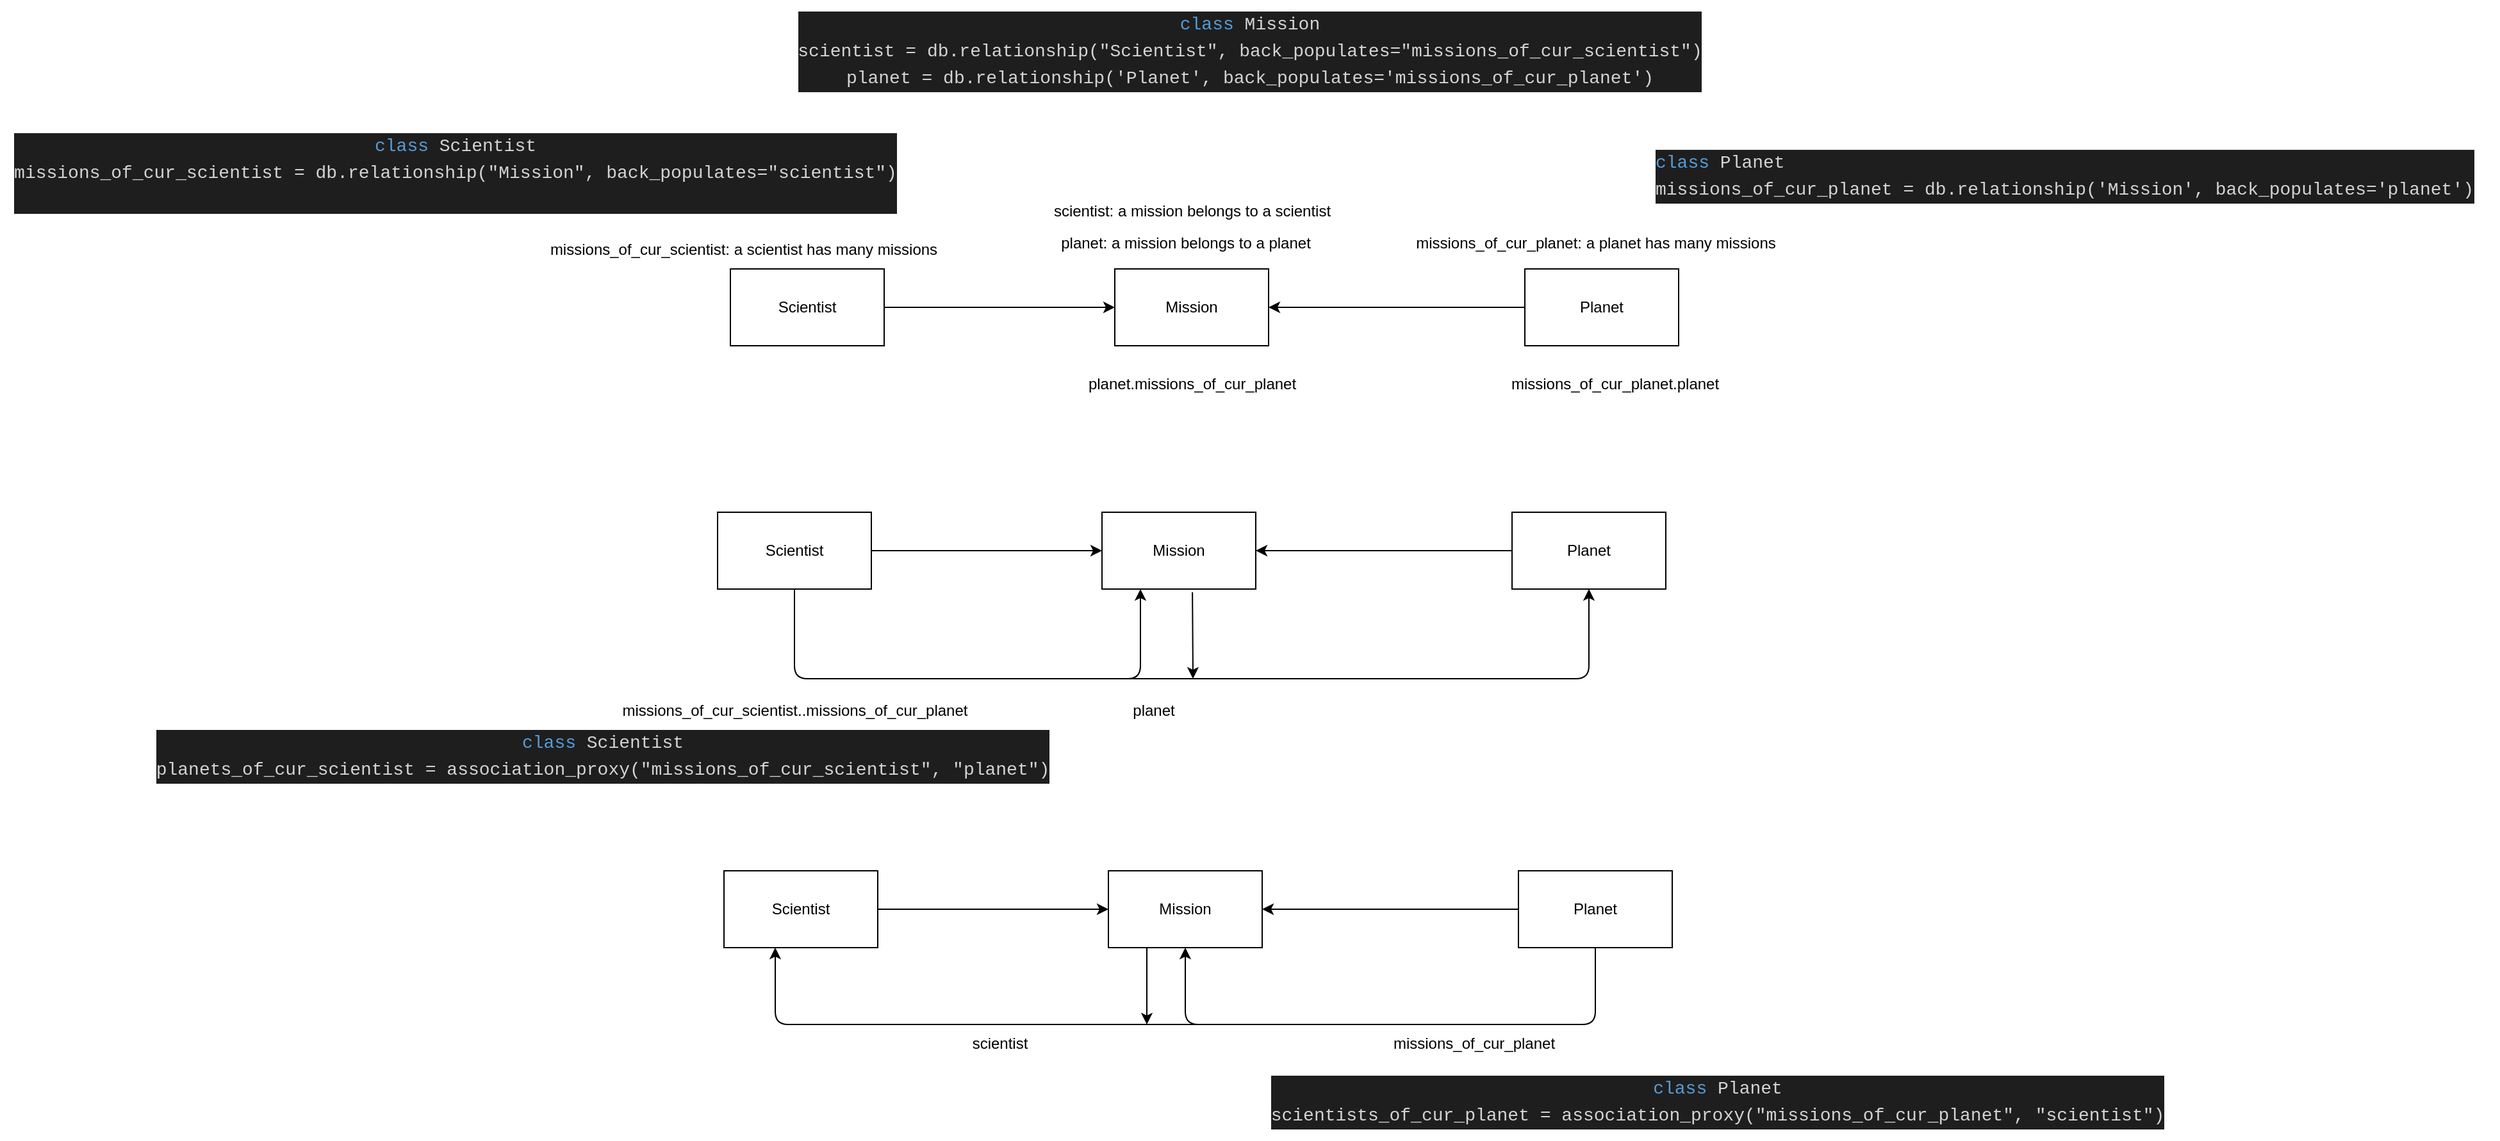 <mxfile>
    <diagram id="FLfJwKnOtnMANkazSL2r" name="Page-1">
        <mxGraphModel dx="1648" dy="1491" grid="1" gridSize="10" guides="1" tooltips="1" connect="1" arrows="1" fold="1" page="1" pageScale="1" pageWidth="850" pageHeight="1100" math="0" shadow="0">
            <root>
                <mxCell id="0"/>
                <mxCell id="1" parent="0"/>
                <mxCell id="9" value="" style="edgeStyle=none;html=1;" parent="1" source="2" target="3" edge="1">
                    <mxGeometry relative="1" as="geometry"/>
                </mxCell>
                <mxCell id="2" value="Scientist" style="whiteSpace=wrap;html=1;" parent="1" vertex="1">
                    <mxGeometry x="490" y="130" width="120" height="60" as="geometry"/>
                </mxCell>
                <mxCell id="3" value="Mission" style="whiteSpace=wrap;html=1;" parent="1" vertex="1">
                    <mxGeometry x="790" y="130" width="120" height="60" as="geometry"/>
                </mxCell>
                <mxCell id="10" value="" style="edgeStyle=none;html=1;" parent="1" source="4" target="3" edge="1">
                    <mxGeometry relative="1" as="geometry"/>
                </mxCell>
                <mxCell id="4" value="Planet" style="whiteSpace=wrap;html=1;" parent="1" vertex="1">
                    <mxGeometry x="1110" y="130" width="120" height="60" as="geometry"/>
                </mxCell>
                <mxCell id="11" value="&lt;div style=&quot;color: rgb(212, 212, 212); background-color: rgb(30, 30, 30); font-family: Menlo, Monaco, &amp;quot;Courier New&amp;quot;, monospace; font-size: 14px; line-height: 21px;&quot;&gt;&lt;span style=&quot;color: #569cd6;&quot;&gt;class&lt;/span&gt; Scientist&lt;/div&gt;&lt;div style=&quot;color: rgb(212, 212, 212); background-color: rgb(30, 30, 30); font-family: Menlo, Monaco, &amp;quot;Courier New&amp;quot;, monospace; font-size: 14px; line-height: 21px;&quot;&gt;missions_of_cur_scientist = db.relationship(&quot;Mission&quot;, back_populates=&quot;scientist&quot;)&lt;/div&gt;&lt;div style=&quot;color: rgb(212, 212, 212); background-color: rgb(30, 30, 30); font-family: Menlo, Monaco, &amp;quot;Courier New&amp;quot;, monospace; font-size: 14px; line-height: 21px;&quot;&gt;&lt;br&gt;&lt;/div&gt;" style="text;html=1;align=center;verticalAlign=middle;resizable=0;points=[];autosize=1;strokeColor=none;fillColor=none;" parent="1" vertex="1">
                    <mxGeometry x="-80" y="15" width="710" height="80" as="geometry"/>
                </mxCell>
                <mxCell id="12" value="&lt;div style=&quot;color: rgb(212, 212, 212); background-color: rgb(30, 30, 30); font-family: Menlo, Monaco, &amp;quot;Courier New&amp;quot;, monospace; font-size: 14px; line-height: 21px;&quot;&gt;&lt;span style=&quot;color: #569cd6;&quot;&gt;class&lt;/span&gt; Mission&lt;/div&gt;&lt;div style=&quot;color: rgb(212, 212, 212); background-color: rgb(30, 30, 30); font-family: Menlo, Monaco, &amp;quot;Courier New&amp;quot;, monospace; font-size: 14px; line-height: 21px;&quot;&gt;scientist = db.relationship(&quot;Scientist&quot;, back_populates=&quot;missions_of_cur_scientist&quot;)&lt;/div&gt;&lt;div style=&quot;color: rgb(212, 212, 212); background-color: rgb(30, 30, 30); font-family: Menlo, Monaco, &amp;quot;Courier New&amp;quot;, monospace; font-size: 14px; line-height: 21px;&quot;&gt;planet = db.relationship('Planet', back_populates='missions_of_cur_planet')&lt;/div&gt;" style="text;html=1;align=center;verticalAlign=middle;resizable=0;points=[];autosize=1;strokeColor=none;fillColor=none;" parent="1" vertex="1">
                    <mxGeometry x="530" y="-80" width="730" height="80" as="geometry"/>
                </mxCell>
                <mxCell id="13" value="&lt;div style=&quot;color: rgb(212, 212, 212); background-color: rgb(30, 30, 30); font-family: Menlo, Monaco, &amp;quot;Courier New&amp;quot;, monospace; font-weight: normal; font-size: 14px; line-height: 21px;&quot;&gt;&lt;div&gt;&lt;span style=&quot;color: #569cd6;&quot;&gt;class&lt;/span&gt;&lt;span style=&quot;color: #d4d4d4;&quot;&gt; Planet&lt;/span&gt;&lt;/div&gt;&lt;div&gt;&lt;span style=&quot;color: #d4d4d4;&quot;&gt;missions_of_cur_planet = db.relationship('Mission', back_populates='planet')&lt;/span&gt;&lt;/div&gt;&lt;/div&gt;" style="text;whiteSpace=wrap;html=1;" parent="1" vertex="1">
                    <mxGeometry x="1210" y="30" width="660" height="40" as="geometry"/>
                </mxCell>
                <mxCell id="14" value="missions_of_cur_scientist: a scientist has many missions" style="text;html=1;align=center;verticalAlign=middle;resizable=0;points=[];autosize=1;strokeColor=none;fillColor=none;" parent="1" vertex="1">
                    <mxGeometry x="335" y="100" width="330" height="30" as="geometry"/>
                </mxCell>
                <mxCell id="15" value="scientist: a mission belongs to a scientist" style="text;html=1;align=center;verticalAlign=middle;resizable=0;points=[];autosize=1;strokeColor=none;fillColor=none;" parent="1" vertex="1">
                    <mxGeometry x="730" y="70" width="240" height="30" as="geometry"/>
                </mxCell>
                <mxCell id="16" value="planet: a mission belongs to a planet" style="text;html=1;align=center;verticalAlign=middle;resizable=0;points=[];autosize=1;strokeColor=none;fillColor=none;" parent="1" vertex="1">
                    <mxGeometry x="735" y="95" width="220" height="30" as="geometry"/>
                </mxCell>
                <mxCell id="17" value="missions_of_cur_planet: a planet has many missions" style="text;html=1;align=center;verticalAlign=middle;resizable=0;points=[];autosize=1;strokeColor=none;fillColor=none;" parent="1" vertex="1">
                    <mxGeometry x="1015" y="95" width="300" height="30" as="geometry"/>
                </mxCell>
                <mxCell id="25" value="Scientist" style="whiteSpace=wrap;html=1;" parent="1" vertex="1">
                    <mxGeometry x="485" y="600" width="120" height="60" as="geometry"/>
                </mxCell>
                <mxCell id="26" value="Mission" style="whiteSpace=wrap;html=1;" parent="1" vertex="1">
                    <mxGeometry x="785" y="600" width="120" height="60" as="geometry"/>
                </mxCell>
                <mxCell id="27" value="Planet" style="whiteSpace=wrap;html=1;" parent="1" vertex="1">
                    <mxGeometry x="1105" y="600" width="120" height="60" as="geometry"/>
                </mxCell>
                <mxCell id="28" value="" style="edgeStyle=none;html=1;" parent="1" source="27" target="26" edge="1">
                    <mxGeometry relative="1" as="geometry"/>
                </mxCell>
                <mxCell id="29" value="" style="edgeStyle=none;html=1;" parent="1" source="25" target="26" edge="1">
                    <mxGeometry relative="1" as="geometry"/>
                </mxCell>
                <mxCell id="30" value="" style="edgeStyle=none;orthogonalLoop=1;jettySize=auto;html=1;entryX=0.5;entryY=1;entryDx=0;entryDy=0;" parent="1" source="27" target="26" edge="1">
                    <mxGeometry width="100" relative="1" as="geometry">
                        <mxPoint x="1115" y="680" as="sourcePoint"/>
                        <mxPoint x="1165" y="730" as="targetPoint"/>
                        <Array as="points">
                            <mxPoint x="1165" y="720"/>
                            <mxPoint x="845" y="720"/>
                        </Array>
                    </mxGeometry>
                </mxCell>
                <mxCell id="31" value="missions_of_cur_planet" style="text;html=1;align=center;verticalAlign=middle;resizable=0;points=[];autosize=1;strokeColor=none;fillColor=none;" parent="1" vertex="1">
                    <mxGeometry x="995" y="720" width="150" height="30" as="geometry"/>
                </mxCell>
                <mxCell id="32" value="" style="edgeStyle=none;orthogonalLoop=1;jettySize=auto;html=1;exitX=0.25;exitY=1;exitDx=0;exitDy=0;" parent="1" source="26" edge="1">
                    <mxGeometry width="100" relative="1" as="geometry">
                        <mxPoint x="765" y="730" as="sourcePoint"/>
                        <mxPoint x="815" y="720" as="targetPoint"/>
                        <Array as="points"/>
                    </mxGeometry>
                </mxCell>
                <mxCell id="33" value="" style="edgeStyle=none;orthogonalLoop=1;jettySize=auto;html=1;" parent="1" edge="1">
                    <mxGeometry width="100" relative="1" as="geometry">
                        <mxPoint x="855" y="720" as="sourcePoint"/>
                        <mxPoint x="525" y="660" as="targetPoint"/>
                        <Array as="points">
                            <mxPoint x="525" y="720"/>
                        </Array>
                    </mxGeometry>
                </mxCell>
                <mxCell id="34" value="scientist" style="text;html=1;align=center;verticalAlign=middle;resizable=0;points=[];autosize=1;strokeColor=none;fillColor=none;" parent="1" vertex="1">
                    <mxGeometry x="665" y="720" width="70" height="30" as="geometry"/>
                </mxCell>
                <mxCell id="36" value="&lt;div style=&quot;color: rgb(212, 212, 212); background-color: rgb(30, 30, 30); font-family: Menlo, Monaco, &amp;quot;Courier New&amp;quot;, monospace; font-size: 14px; line-height: 21px;&quot;&gt;&lt;span style=&quot;color: #569cd6;&quot;&gt;class&lt;/span&gt; Planet&lt;/div&gt;&lt;div style=&quot;color: rgb(212, 212, 212); background-color: rgb(30, 30, 30); font-family: Menlo, Monaco, &amp;quot;Courier New&amp;quot;, monospace; font-size: 14px; line-height: 21px;&quot;&gt;scientists_of_cur_planet = association_proxy(&quot;missions_of_cur_planet&quot;, &quot;scientist&quot;)&lt;/div&gt;" style="text;html=1;align=center;verticalAlign=middle;resizable=0;points=[];autosize=1;strokeColor=none;fillColor=none;" parent="1" vertex="1">
                    <mxGeometry x="900" y="750" width="720" height="60" as="geometry"/>
                </mxCell>
                <mxCell id="37" value="Scientist" style="whiteSpace=wrap;html=1;" parent="1" vertex="1">
                    <mxGeometry x="480" y="320" width="120" height="60" as="geometry"/>
                </mxCell>
                <mxCell id="38" value="Mission" style="whiteSpace=wrap;html=1;" parent="1" vertex="1">
                    <mxGeometry x="780" y="320" width="120" height="60" as="geometry"/>
                </mxCell>
                <mxCell id="39" value="Planet" style="whiteSpace=wrap;html=1;" parent="1" vertex="1">
                    <mxGeometry x="1100" y="320" width="120" height="60" as="geometry"/>
                </mxCell>
                <mxCell id="40" value="" style="edgeStyle=none;html=1;" parent="1" source="39" target="38" edge="1">
                    <mxGeometry relative="1" as="geometry"/>
                </mxCell>
                <mxCell id="41" value="" style="edgeStyle=none;html=1;" parent="1" source="37" target="38" edge="1">
                    <mxGeometry relative="1" as="geometry"/>
                </mxCell>
                <mxCell id="42" value="" style="edgeStyle=none;orthogonalLoop=1;jettySize=auto;html=1;exitX=0.5;exitY=1;exitDx=0;exitDy=0;entryX=0.25;entryY=1;entryDx=0;entryDy=0;" parent="1" source="37" target="38" edge="1">
                    <mxGeometry width="100" relative="1" as="geometry">
                        <mxPoint x="500" y="450" as="sourcePoint"/>
                        <mxPoint x="840" y="450" as="targetPoint"/>
                        <Array as="points">
                            <mxPoint x="540" y="450"/>
                            <mxPoint x="810" y="450"/>
                        </Array>
                    </mxGeometry>
                </mxCell>
                <mxCell id="43" value="" style="edgeStyle=none;orthogonalLoop=1;jettySize=auto;html=1;exitX=0.588;exitY=1.042;exitDx=0;exitDy=0;exitPerimeter=0;" parent="1" source="38" edge="1">
                    <mxGeometry width="100" relative="1" as="geometry">
                        <mxPoint x="860" y="410" as="sourcePoint"/>
                        <mxPoint x="851" y="450" as="targetPoint"/>
                        <Array as="points"/>
                    </mxGeometry>
                </mxCell>
                <mxCell id="44" value="" style="edgeStyle=none;orthogonalLoop=1;jettySize=auto;html=1;entryX=0.5;entryY=1;entryDx=0;entryDy=0;" parent="1" target="39" edge="1">
                    <mxGeometry width="100" relative="1" as="geometry">
                        <mxPoint x="800" y="450" as="sourcePoint"/>
                        <mxPoint x="1190" y="450" as="targetPoint"/>
                        <Array as="points">
                            <mxPoint x="1160" y="450"/>
                        </Array>
                    </mxGeometry>
                </mxCell>
                <mxCell id="45" value="planet" style="text;html=1;align=center;verticalAlign=middle;resizable=0;points=[];autosize=1;strokeColor=none;fillColor=none;" parent="1" vertex="1">
                    <mxGeometry x="790" y="460" width="60" height="30" as="geometry"/>
                </mxCell>
                <mxCell id="46" value="&lt;div style=&quot;color: rgb(212, 212, 212); background-color: rgb(30, 30, 30); font-family: Menlo, Monaco, &amp;quot;Courier New&amp;quot;, monospace; font-size: 14px; line-height: 21px;&quot;&gt;&lt;span style=&quot;color: #569cd6;&quot;&gt;class&lt;/span&gt; Scientist&lt;/div&gt;&lt;div style=&quot;color: rgb(212, 212, 212); background-color: rgb(30, 30, 30); font-family: Menlo, Monaco, &amp;quot;Courier New&amp;quot;, monospace; font-size: 14px; line-height: 21px;&quot;&gt;planets_of_cur_scientist = association_proxy(&quot;missions_of_cur_scientist&quot;, &quot;planet&quot;)&lt;/div&gt;" style="text;html=1;align=center;verticalAlign=middle;resizable=0;points=[];autosize=1;strokeColor=none;fillColor=none;" parent="1" vertex="1">
                    <mxGeometry x="30" y="480" width="720" height="60" as="geometry"/>
                </mxCell>
                <mxCell id="47" value="missions_of_cur_scientist..missions_of_cur_planet" style="text;html=1;align=center;verticalAlign=middle;resizable=0;points=[];autosize=1;strokeColor=none;fillColor=none;" parent="1" vertex="1">
                    <mxGeometry x="395" y="460" width="290" height="30" as="geometry"/>
                </mxCell>
                <mxCell id="48" value="missions_of_cur_planet.planet" style="text;html=1;align=center;verticalAlign=middle;resizable=0;points=[];autosize=1;strokeColor=none;fillColor=none;" vertex="1" parent="1">
                    <mxGeometry x="1085" y="205" width="190" height="30" as="geometry"/>
                </mxCell>
                <mxCell id="49" value="planet.missions_of_cur_planet" style="text;html=1;align=center;verticalAlign=middle;resizable=0;points=[];autosize=1;strokeColor=none;fillColor=none;" vertex="1" parent="1">
                    <mxGeometry x="755" y="205" width="190" height="30" as="geometry"/>
                </mxCell>
            </root>
        </mxGraphModel>
    </diagram>
</mxfile>